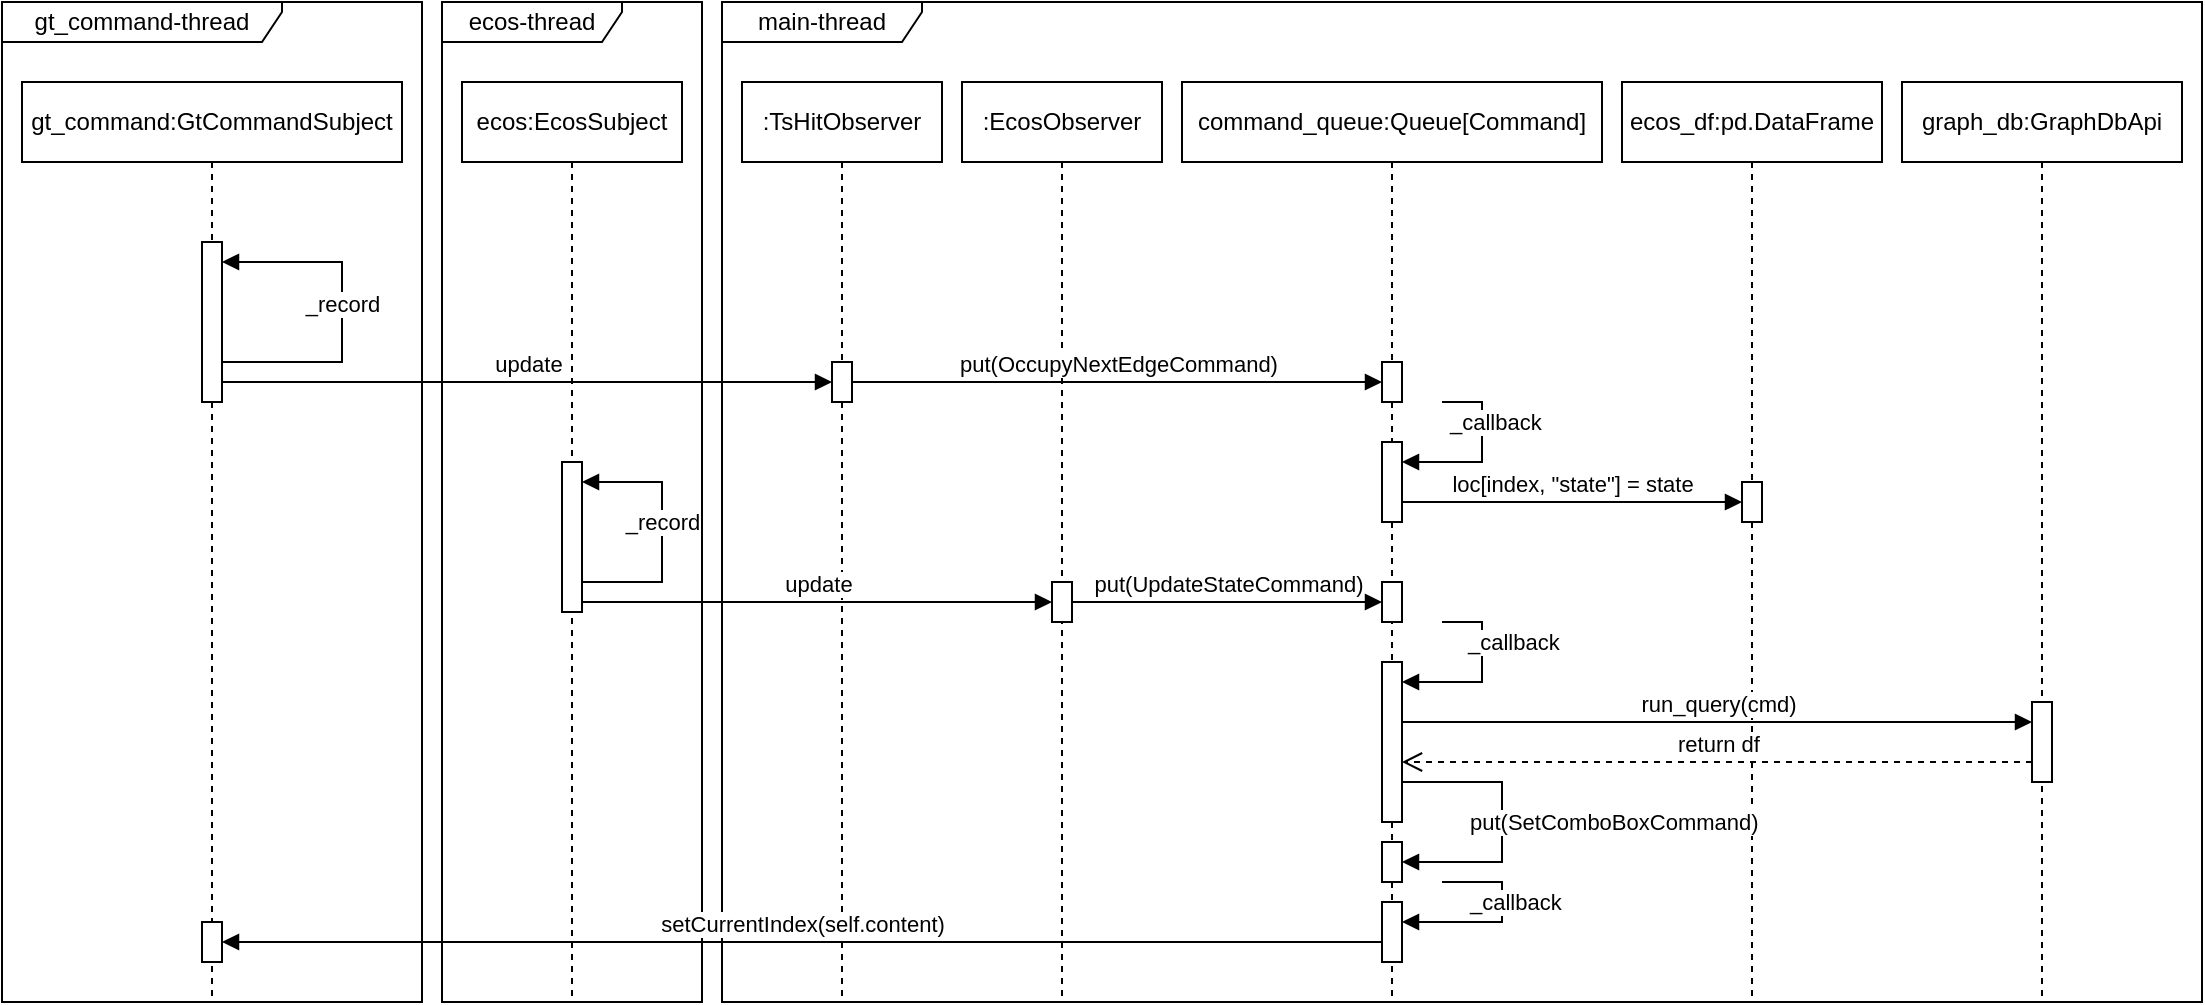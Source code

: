 <mxfile version="23.1.5" type="github">
  <diagram name="Page-1" id="BKqDx57j0ZqPQsNzVKFr">
    <mxGraphModel dx="1022" dy="1103" grid="1" gridSize="10" guides="1" tooltips="1" connect="1" arrows="1" fold="1" page="1" pageScale="1" pageWidth="850" pageHeight="1100" math="0" shadow="0">
      <root>
        <mxCell id="0" />
        <mxCell id="1" parent="0" />
        <mxCell id="X3jZ_XZGRz5ofj76C_X2-17" value="graph_db:GraphDbApi" style="shape=umlLifeline;perimeter=lifelinePerimeter;whiteSpace=wrap;html=1;container=1;dropTarget=0;collapsible=0;recursiveResize=0;outlineConnect=0;portConstraint=eastwest;newEdgeStyle={&quot;curved&quot;:0,&quot;rounded&quot;:0};" vertex="1" parent="1">
          <mxGeometry x="970" y="50" width="140" height="460" as="geometry" />
        </mxCell>
        <mxCell id="saX4zRUi23e5ykmQ4rgG-3" value="gt_command:GtCommandSubject" style="shape=umlLifeline;perimeter=lifelinePerimeter;whiteSpace=wrap;html=1;container=1;dropTarget=0;collapsible=0;recursiveResize=0;outlineConnect=0;portConstraint=eastwest;newEdgeStyle={&quot;curved&quot;:0,&quot;rounded&quot;:0};" parent="1" vertex="1">
          <mxGeometry x="30" y="50" width="190" height="460" as="geometry" />
        </mxCell>
        <mxCell id="saX4zRUi23e5ykmQ4rgG-18" value="" style="html=1;points=[[0,0,0,0,5],[0,1,0,0,-5],[1,0,0,0,5],[1,1,0,0,-5]];perimeter=orthogonalPerimeter;outlineConnect=0;targetShapes=umlLifeline;portConstraint=eastwest;newEdgeStyle={&quot;curved&quot;:0,&quot;rounded&quot;:0};" parent="saX4zRUi23e5ykmQ4rgG-3" vertex="1">
          <mxGeometry x="90" y="80" width="10" height="80" as="geometry" />
        </mxCell>
        <mxCell id="X3jZ_XZGRz5ofj76C_X2-1" value="_record" style="html=1;verticalAlign=bottom;endArrow=block;curved=0;rounded=0;" edge="1" parent="saX4zRUi23e5ykmQ4rgG-3" source="saX4zRUi23e5ykmQ4rgG-18" target="saX4zRUi23e5ykmQ4rgG-18">
          <mxGeometry x="-0.059" width="80" relative="1" as="geometry">
            <mxPoint x="100" y="130" as="sourcePoint" />
            <mxPoint x="180" y="130" as="targetPoint" />
            <Array as="points">
              <mxPoint x="160" y="140" />
              <mxPoint x="160" y="90" />
            </Array>
            <mxPoint as="offset" />
          </mxGeometry>
        </mxCell>
        <mxCell id="saX4zRUi23e5ykmQ4rgG-4" value="ecos:EcosSubject" style="shape=umlLifeline;perimeter=lifelinePerimeter;whiteSpace=wrap;html=1;container=1;dropTarget=0;collapsible=0;recursiveResize=0;outlineConnect=0;portConstraint=eastwest;newEdgeStyle={&quot;curved&quot;:0,&quot;rounded&quot;:0};" parent="1" vertex="1">
          <mxGeometry x="250" y="50" width="110" height="460" as="geometry" />
        </mxCell>
        <mxCell id="saX4zRUi23e5ykmQ4rgG-27" value="" style="html=1;points=[[0,0,0,0,5],[0,1,0,0,-5],[1,0,0,0,5],[1,1,0,0,-5]];perimeter=orthogonalPerimeter;outlineConnect=0;targetShapes=umlLifeline;portConstraint=eastwest;newEdgeStyle={&quot;curved&quot;:0,&quot;rounded&quot;:0};" parent="saX4zRUi23e5ykmQ4rgG-4" vertex="1">
          <mxGeometry x="50" y="190" width="10" height="75" as="geometry" />
        </mxCell>
        <mxCell id="X3jZ_XZGRz5ofj76C_X2-6" value="_record" style="html=1;verticalAlign=bottom;endArrow=block;curved=0;rounded=0;" edge="1" parent="saX4zRUi23e5ykmQ4rgG-4" source="saX4zRUi23e5ykmQ4rgG-27" target="saX4zRUi23e5ykmQ4rgG-27">
          <mxGeometry x="-0.059" width="80" relative="1" as="geometry">
            <mxPoint x="70" y="250" as="sourcePoint" />
            <mxPoint x="150" y="250" as="targetPoint" />
            <Array as="points">
              <mxPoint x="100" y="250" />
              <mxPoint x="100" y="220" />
              <mxPoint x="100" y="200" />
            </Array>
            <mxPoint as="offset" />
          </mxGeometry>
        </mxCell>
        <mxCell id="saX4zRUi23e5ykmQ4rgG-15" value=":TsHitObserver" style="shape=umlLifeline;whiteSpace=wrap;html=1;container=1;dropTarget=0;collapsible=0;recursiveResize=0;outlineConnect=0;portConstraint=eastwest;newEdgeStyle={&quot;curved&quot;:0,&quot;rounded&quot;:0};points=[[0,0,0,0,5],[0,1,0,0,-5],[1,0,0,0,5],[1,1,0,0,-5]];perimeter=rectanglePerimeter;targetShapes=umlLifeline;participant=label;" parent="1" vertex="1">
          <mxGeometry x="390" y="50" width="100" height="460" as="geometry" />
        </mxCell>
        <mxCell id="saX4zRUi23e5ykmQ4rgG-20" value="" style="html=1;points=[[0,0,0,0,5],[0,1,0,0,-5],[1,0,0,0,5],[1,1,0,0,-5]];perimeter=orthogonalPerimeter;outlineConnect=0;targetShapes=umlLifeline;portConstraint=eastwest;newEdgeStyle={&quot;curved&quot;:0,&quot;rounded&quot;:0};" parent="saX4zRUi23e5ykmQ4rgG-15" vertex="1">
          <mxGeometry x="45" y="140" width="10" height="20" as="geometry" />
        </mxCell>
        <mxCell id="saX4zRUi23e5ykmQ4rgG-26" value=":EcosObserver" style="shape=umlLifeline;perimeter=lifelinePerimeter;whiteSpace=wrap;html=1;container=1;dropTarget=0;collapsible=0;recursiveResize=0;outlineConnect=0;portConstraint=eastwest;newEdgeStyle={&quot;curved&quot;:0,&quot;rounded&quot;:0};" parent="1" vertex="1">
          <mxGeometry x="500" y="50" width="100" height="460" as="geometry" />
        </mxCell>
        <mxCell id="saX4zRUi23e5ykmQ4rgG-29" value="" style="html=1;points=[[0,0,0,0,5],[0,1,0,0,-5],[1,0,0,0,5],[1,1,0,0,-5]];perimeter=orthogonalPerimeter;outlineConnect=0;targetShapes=umlLifeline;portConstraint=eastwest;newEdgeStyle={&quot;curved&quot;:0,&quot;rounded&quot;:0};" parent="saX4zRUi23e5ykmQ4rgG-26" vertex="1">
          <mxGeometry x="45" y="250" width="10" height="20" as="geometry" />
        </mxCell>
        <mxCell id="saX4zRUi23e5ykmQ4rgG-30" value="update" style="html=1;verticalAlign=bottom;endArrow=block;curved=0;rounded=0;" parent="1" source="saX4zRUi23e5ykmQ4rgG-27" target="saX4zRUi23e5ykmQ4rgG-29" edge="1">
          <mxGeometry relative="1" as="geometry">
            <mxPoint x="445" y="325" as="sourcePoint" />
            <Array as="points">
              <mxPoint x="420" y="310" />
            </Array>
          </mxGeometry>
        </mxCell>
        <mxCell id="saX4zRUi23e5ykmQ4rgG-21" value="update" style="html=1;verticalAlign=bottom;endArrow=block;curved=0;rounded=0;" parent="1" source="saX4zRUi23e5ykmQ4rgG-18" target="saX4zRUi23e5ykmQ4rgG-20" edge="1">
          <mxGeometry relative="1" as="geometry">
            <mxPoint x="255" y="195" as="sourcePoint" />
            <mxPoint x="395" y="195" as="targetPoint" />
            <Array as="points">
              <mxPoint x="250" y="200" />
            </Array>
          </mxGeometry>
        </mxCell>
        <mxCell id="X3jZ_XZGRz5ofj76C_X2-3" value="command_queue:Queue[Command]" style="shape=umlLifeline;perimeter=lifelinePerimeter;whiteSpace=wrap;html=1;container=1;dropTarget=0;collapsible=0;recursiveResize=0;outlineConnect=0;portConstraint=eastwest;newEdgeStyle={&quot;curved&quot;:0,&quot;rounded&quot;:0};" vertex="1" parent="1">
          <mxGeometry x="610" y="50" width="210" height="460" as="geometry" />
        </mxCell>
        <mxCell id="X3jZ_XZGRz5ofj76C_X2-4" value="" style="html=1;points=[[0,0,0,0,5],[0,1,0,0,-5],[1,0,0,0,5],[1,1,0,0,-5]];perimeter=orthogonalPerimeter;outlineConnect=0;targetShapes=umlLifeline;portConstraint=eastwest;newEdgeStyle={&quot;curved&quot;:0,&quot;rounded&quot;:0};" vertex="1" parent="X3jZ_XZGRz5ofj76C_X2-3">
          <mxGeometry x="100" y="140" width="10" height="20" as="geometry" />
        </mxCell>
        <mxCell id="X3jZ_XZGRz5ofj76C_X2-7" value="" style="html=1;points=[[0,0,0,0,5],[0,1,0,0,-5],[1,0,0,0,5],[1,1,0,0,-5]];perimeter=orthogonalPerimeter;outlineConnect=0;targetShapes=umlLifeline;portConstraint=eastwest;newEdgeStyle={&quot;curved&quot;:0,&quot;rounded&quot;:0};" vertex="1" parent="X3jZ_XZGRz5ofj76C_X2-3">
          <mxGeometry x="100" y="250" width="10" height="20" as="geometry" />
        </mxCell>
        <mxCell id="X3jZ_XZGRz5ofj76C_X2-5" value="put(OccupyNextEdgeCommand)" style="html=1;verticalAlign=bottom;endArrow=block;curved=0;rounded=0;" edge="1" parent="1" source="saX4zRUi23e5ykmQ4rgG-20" target="X3jZ_XZGRz5ofj76C_X2-4">
          <mxGeometry width="80" relative="1" as="geometry">
            <mxPoint x="490" y="200" as="sourcePoint" />
            <mxPoint x="570" y="200" as="targetPoint" />
            <Array as="points" />
          </mxGeometry>
        </mxCell>
        <mxCell id="X3jZ_XZGRz5ofj76C_X2-8" value="put(UpdateStateCommand)" style="html=1;verticalAlign=bottom;endArrow=block;curved=0;rounded=0;" edge="1" parent="1" source="saX4zRUi23e5ykmQ4rgG-29" target="X3jZ_XZGRz5ofj76C_X2-7">
          <mxGeometry width="80" relative="1" as="geometry">
            <mxPoint x="640" y="310" as="sourcePoint" />
            <mxPoint x="720" y="310" as="targetPoint" />
          </mxGeometry>
        </mxCell>
        <mxCell id="X3jZ_XZGRz5ofj76C_X2-9" value="gt_command-thread" style="shape=umlFrame;whiteSpace=wrap;html=1;pointerEvents=0;width=140;height=20;" vertex="1" parent="1">
          <mxGeometry x="20" y="10" width="210" height="500" as="geometry" />
        </mxCell>
        <mxCell id="X3jZ_XZGRz5ofj76C_X2-10" value="ecos-thread" style="shape=umlFrame;whiteSpace=wrap;html=1;pointerEvents=0;width=90;height=20;" vertex="1" parent="1">
          <mxGeometry x="240" y="10" width="130" height="500" as="geometry" />
        </mxCell>
        <mxCell id="X3jZ_XZGRz5ofj76C_X2-11" value="main-thread" style="shape=umlFrame;whiteSpace=wrap;html=1;pointerEvents=0;width=100;height=20;" vertex="1" parent="1">
          <mxGeometry x="380" y="10" width="740" height="500" as="geometry" />
        </mxCell>
        <mxCell id="X3jZ_XZGRz5ofj76C_X2-14" value="" style="html=1;points=[[0,0,0,0,5],[0,1,0,0,-5],[1,0,0,0,5],[1,1,0,0,-5]];perimeter=orthogonalPerimeter;outlineConnect=0;targetShapes=umlLifeline;portConstraint=eastwest;newEdgeStyle={&quot;curved&quot;:0,&quot;rounded&quot;:0};" vertex="1" parent="1">
          <mxGeometry x="710" y="230" width="10" height="40" as="geometry" />
        </mxCell>
        <mxCell id="X3jZ_XZGRz5ofj76C_X2-15" value="_callback" style="html=1;align=left;spacingLeft=2;endArrow=block;rounded=0;edgeStyle=orthogonalEdgeStyle;curved=0;rounded=0;" edge="1" target="X3jZ_XZGRz5ofj76C_X2-14" parent="1">
          <mxGeometry x="-1" y="-10" relative="1" as="geometry">
            <mxPoint x="740" y="210" as="sourcePoint" />
            <Array as="points">
              <mxPoint x="760" y="210" />
              <mxPoint x="760" y="240" />
            </Array>
            <mxPoint as="offset" />
          </mxGeometry>
        </mxCell>
        <mxCell id="X3jZ_XZGRz5ofj76C_X2-16" value="ecos_df:pd.DataFrame" style="shape=umlLifeline;perimeter=lifelinePerimeter;whiteSpace=wrap;html=1;container=1;dropTarget=0;collapsible=0;recursiveResize=0;outlineConnect=0;portConstraint=eastwest;newEdgeStyle={&quot;curved&quot;:0,&quot;rounded&quot;:0};" vertex="1" parent="1">
          <mxGeometry x="830" y="50" width="130" height="460" as="geometry" />
        </mxCell>
        <mxCell id="X3jZ_XZGRz5ofj76C_X2-18" value="" style="html=1;points=[[0,0,0,0,5],[0,1,0,0,-5],[1,0,0,0,5],[1,1,0,0,-5]];perimeter=orthogonalPerimeter;outlineConnect=0;targetShapes=umlLifeline;portConstraint=eastwest;newEdgeStyle={&quot;curved&quot;:0,&quot;rounded&quot;:0};" vertex="1" parent="X3jZ_XZGRz5ofj76C_X2-16">
          <mxGeometry x="60" y="200" width="10" height="20" as="geometry" />
        </mxCell>
        <mxCell id="X3jZ_XZGRz5ofj76C_X2-25" value="" style="html=1;points=[[0,0,0,0,5],[0,1,0,0,-5],[1,0,0,0,5],[1,1,0,0,-5]];perimeter=orthogonalPerimeter;outlineConnect=0;targetShapes=umlLifeline;portConstraint=eastwest;newEdgeStyle={&quot;curved&quot;:0,&quot;rounded&quot;:0};" vertex="1" parent="X3jZ_XZGRz5ofj76C_X2-16">
          <mxGeometry x="-120" y="290" width="10" height="80" as="geometry" />
        </mxCell>
        <mxCell id="X3jZ_XZGRz5ofj76C_X2-26" value="_callback" style="html=1;align=left;spacingLeft=2;endArrow=block;rounded=0;edgeStyle=orthogonalEdgeStyle;curved=0;rounded=0;" edge="1" target="X3jZ_XZGRz5ofj76C_X2-25" parent="X3jZ_XZGRz5ofj76C_X2-16">
          <mxGeometry x="-0.8" y="-10" relative="1" as="geometry">
            <mxPoint x="-90" y="270" as="sourcePoint" />
            <Array as="points">
              <mxPoint x="-70" y="270" />
              <mxPoint x="-70" y="300" />
            </Array>
            <mxPoint as="offset" />
          </mxGeometry>
        </mxCell>
        <mxCell id="X3jZ_XZGRz5ofj76C_X2-32" value="" style="html=1;points=[[0,0,0,0,5],[0,1,0,0,-5],[1,0,0,0,5],[1,1,0,0,-5]];perimeter=orthogonalPerimeter;outlineConnect=0;targetShapes=umlLifeline;portConstraint=eastwest;newEdgeStyle={&quot;curved&quot;:0,&quot;rounded&quot;:0};" vertex="1" parent="X3jZ_XZGRz5ofj76C_X2-16">
          <mxGeometry x="-120" y="410" width="10" height="30" as="geometry" />
        </mxCell>
        <mxCell id="X3jZ_XZGRz5ofj76C_X2-33" value="_callback" style="html=1;align=left;spacingLeft=2;endArrow=block;rounded=0;edgeStyle=orthogonalEdgeStyle;curved=0;rounded=0;" edge="1" target="X3jZ_XZGRz5ofj76C_X2-32" parent="X3jZ_XZGRz5ofj76C_X2-16">
          <mxGeometry x="0.4" y="-10" relative="1" as="geometry">
            <mxPoint x="-90" y="400" as="sourcePoint" />
            <Array as="points">
              <mxPoint x="-90" y="400" />
              <mxPoint x="-60" y="400" />
              <mxPoint x="-60" y="420" />
            </Array>
            <mxPoint as="offset" />
          </mxGeometry>
        </mxCell>
        <mxCell id="X3jZ_XZGRz5ofj76C_X2-27" value="" style="html=1;points=[[0,0,0,0,5],[0,1,0,0,-5],[1,0,0,0,5],[1,1,0,0,-5]];perimeter=orthogonalPerimeter;outlineConnect=0;targetShapes=umlLifeline;portConstraint=eastwest;newEdgeStyle={&quot;curved&quot;:0,&quot;rounded&quot;:0};" vertex="1" parent="X3jZ_XZGRz5ofj76C_X2-16">
          <mxGeometry x="205" y="310" width="10" height="40" as="geometry" />
        </mxCell>
        <mxCell id="X3jZ_XZGRz5ofj76C_X2-28" value="run_query(cmd)" style="html=1;verticalAlign=bottom;endArrow=block;curved=0;rounded=0;" edge="1" parent="X3jZ_XZGRz5ofj76C_X2-16" source="X3jZ_XZGRz5ofj76C_X2-25" target="X3jZ_XZGRz5ofj76C_X2-27">
          <mxGeometry width="80" relative="1" as="geometry">
            <mxPoint x="-110" y="320" as="sourcePoint" />
            <mxPoint x="-30" y="320" as="targetPoint" />
            <Array as="points">
              <mxPoint x="50" y="320" />
            </Array>
          </mxGeometry>
        </mxCell>
        <mxCell id="X3jZ_XZGRz5ofj76C_X2-29" value="return df" style="html=1;verticalAlign=bottom;endArrow=open;dashed=1;endSize=8;curved=0;rounded=0;" edge="1" parent="X3jZ_XZGRz5ofj76C_X2-16" source="X3jZ_XZGRz5ofj76C_X2-27" target="X3jZ_XZGRz5ofj76C_X2-25">
          <mxGeometry relative="1" as="geometry">
            <mxPoint x="180" y="340" as="sourcePoint" />
            <mxPoint x="100" y="340" as="targetPoint" />
            <Array as="points">
              <mxPoint x="50" y="340" />
            </Array>
          </mxGeometry>
        </mxCell>
        <mxCell id="X3jZ_XZGRz5ofj76C_X2-30" value="" style="html=1;points=[[0,0,0,0,5],[0,1,0,0,-5],[1,0,0,0,5],[1,1,0,0,-5]];perimeter=orthogonalPerimeter;outlineConnect=0;targetShapes=umlLifeline;portConstraint=eastwest;newEdgeStyle={&quot;curved&quot;:0,&quot;rounded&quot;:0};" vertex="1" parent="X3jZ_XZGRz5ofj76C_X2-16">
          <mxGeometry x="-120" y="380" width="10" height="20" as="geometry" />
        </mxCell>
        <mxCell id="X3jZ_XZGRz5ofj76C_X2-31" value="put(SetComboBoxCommand)" style="html=1;align=left;spacingLeft=2;endArrow=block;rounded=0;edgeStyle=orthogonalEdgeStyle;curved=0;rounded=0;" edge="1" target="X3jZ_XZGRz5ofj76C_X2-30" parent="X3jZ_XZGRz5ofj76C_X2-16" source="X3jZ_XZGRz5ofj76C_X2-25">
          <mxGeometry x="0.571" y="-20" relative="1" as="geometry">
            <mxPoint x="-90" y="360" as="sourcePoint" />
            <Array as="points">
              <mxPoint x="-60" y="350" />
              <mxPoint x="-60" y="390" />
            </Array>
            <mxPoint as="offset" />
          </mxGeometry>
        </mxCell>
        <mxCell id="X3jZ_XZGRz5ofj76C_X2-19" value="loc[index, &quot;state&quot;] = state" style="html=1;verticalAlign=bottom;endArrow=block;curved=0;rounded=0;" edge="1" parent="1" source="X3jZ_XZGRz5ofj76C_X2-14" target="X3jZ_XZGRz5ofj76C_X2-18">
          <mxGeometry width="80" relative="1" as="geometry">
            <mxPoint x="760" y="270" as="sourcePoint" />
            <mxPoint x="840" y="270" as="targetPoint" />
            <Array as="points">
              <mxPoint x="800" y="260" />
            </Array>
          </mxGeometry>
        </mxCell>
        <mxCell id="X3jZ_XZGRz5ofj76C_X2-34" value="setCurrentIndex(self.content)" style="html=1;verticalAlign=bottom;endArrow=block;curved=0;rounded=0;" edge="1" parent="1" source="X3jZ_XZGRz5ofj76C_X2-32" target="X3jZ_XZGRz5ofj76C_X2-35">
          <mxGeometry width="80" relative="1" as="geometry">
            <mxPoint x="600" y="480" as="sourcePoint" />
            <mxPoint x="680" y="480" as="targetPoint" />
            <Array as="points">
              <mxPoint x="420" y="480" />
            </Array>
            <mxPoint as="offset" />
          </mxGeometry>
        </mxCell>
        <mxCell id="X3jZ_XZGRz5ofj76C_X2-35" value="" style="html=1;points=[[0,0,0,0,5],[0,1,0,0,-5],[1,0,0,0,5],[1,1,0,0,-5]];perimeter=orthogonalPerimeter;outlineConnect=0;targetShapes=umlLifeline;portConstraint=eastwest;newEdgeStyle={&quot;curved&quot;:0,&quot;rounded&quot;:0};" vertex="1" parent="1">
          <mxGeometry x="120" y="470" width="10" height="20" as="geometry" />
        </mxCell>
      </root>
    </mxGraphModel>
  </diagram>
</mxfile>
